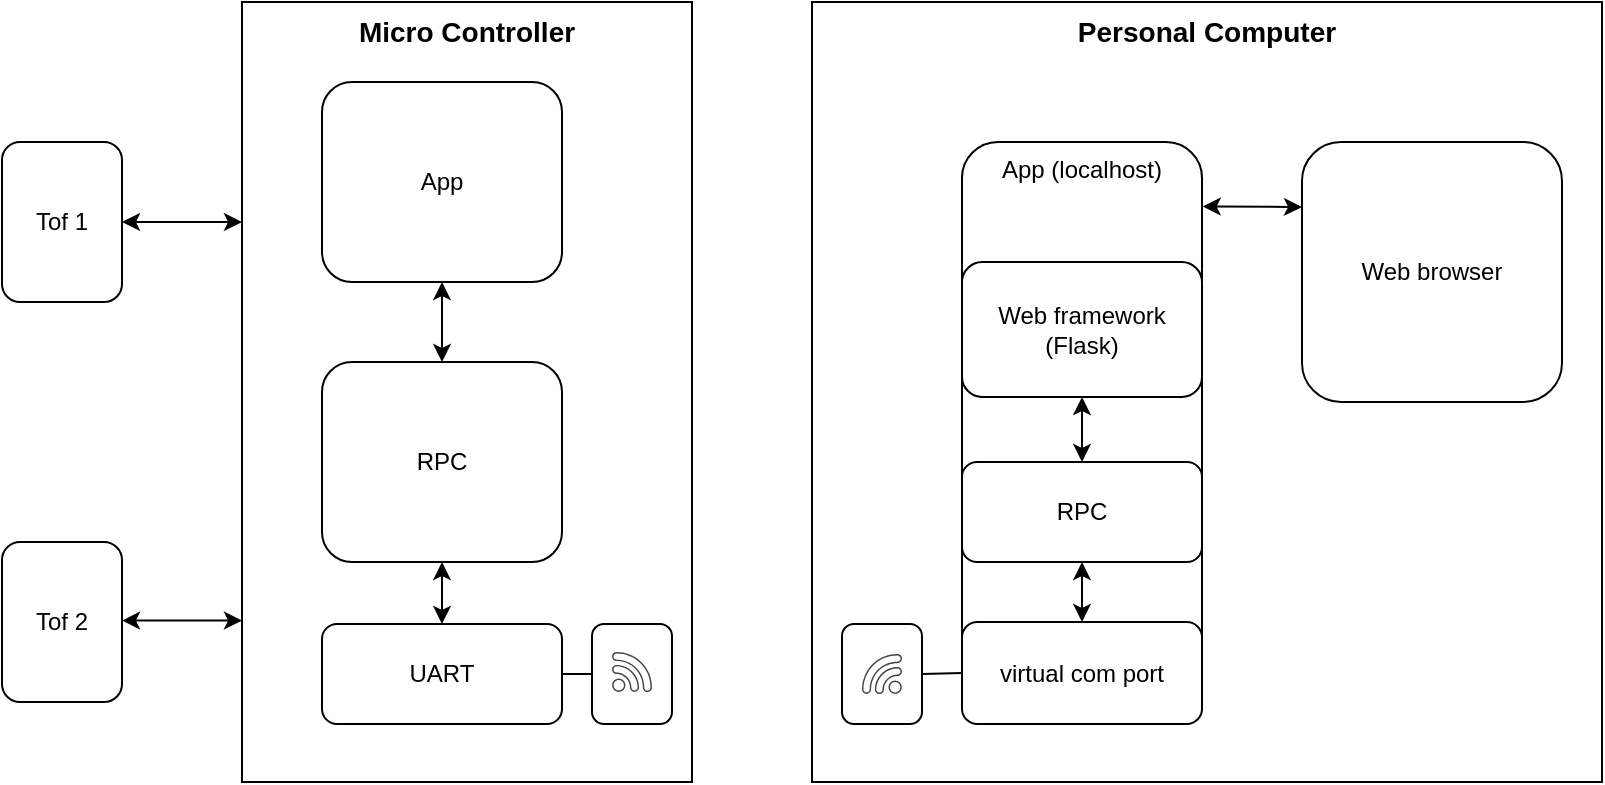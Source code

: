 <mxfile version="22.1.3" type="device">
  <diagram name="Page-1" id="PFca3m0gFsXZYnU675qT">
    <mxGraphModel dx="1050" dy="557" grid="1" gridSize="10" guides="1" tooltips="1" connect="1" arrows="1" fold="1" page="1" pageScale="1" pageWidth="1169" pageHeight="827" math="0" shadow="0">
      <root>
        <mxCell id="0" />
        <mxCell id="1" parent="0" />
        <mxCell id="ozAuj4fqt99PXr9e3eOP-6" value="Micro Controller" style="rounded=0;whiteSpace=wrap;html=1;fillColor=none;verticalAlign=top;fontStyle=1;fontSize=14;" vertex="1" parent="1">
          <mxGeometry x="305" y="219" width="225" height="390" as="geometry" />
        </mxCell>
        <mxCell id="ozAuj4fqt99PXr9e3eOP-3" value="RPC" style="rounded=1;whiteSpace=wrap;html=1;" vertex="1" parent="1">
          <mxGeometry x="345" y="399" width="120" height="100" as="geometry" />
        </mxCell>
        <mxCell id="ozAuj4fqt99PXr9e3eOP-4" value="App" style="rounded=1;whiteSpace=wrap;html=1;" vertex="1" parent="1">
          <mxGeometry x="345" y="259" width="120" height="100" as="geometry" />
        </mxCell>
        <mxCell id="ozAuj4fqt99PXr9e3eOP-5" value="" style="endArrow=classic;startArrow=classic;html=1;rounded=0;exitX=0.5;exitY=0;exitDx=0;exitDy=0;entryX=0.5;entryY=1;entryDx=0;entryDy=0;" edge="1" parent="1" source="ozAuj4fqt99PXr9e3eOP-3" target="ozAuj4fqt99PXr9e3eOP-4">
          <mxGeometry width="50" height="50" relative="1" as="geometry">
            <mxPoint x="615" y="429" as="sourcePoint" />
            <mxPoint x="665" y="379" as="targetPoint" />
          </mxGeometry>
        </mxCell>
        <mxCell id="ozAuj4fqt99PXr9e3eOP-7" value="UART" style="rounded=1;whiteSpace=wrap;html=1;" vertex="1" parent="1">
          <mxGeometry x="345" y="530" width="120" height="50" as="geometry" />
        </mxCell>
        <mxCell id="ozAuj4fqt99PXr9e3eOP-8" value="" style="endArrow=classic;startArrow=classic;html=1;rounded=0;exitX=0.5;exitY=0;exitDx=0;exitDy=0;entryX=0.5;entryY=1;entryDx=0;entryDy=0;" edge="1" parent="1" source="ozAuj4fqt99PXr9e3eOP-7" target="ozAuj4fqt99PXr9e3eOP-3">
          <mxGeometry width="50" height="50" relative="1" as="geometry">
            <mxPoint x="404.58" y="529" as="sourcePoint" />
            <mxPoint x="404.58" y="489" as="targetPoint" />
          </mxGeometry>
        </mxCell>
        <mxCell id="ozAuj4fqt99PXr9e3eOP-14" value="Personal Computer" style="rounded=0;whiteSpace=wrap;html=1;fillColor=none;verticalAlign=top;fontStyle=1;fontSize=14;" vertex="1" parent="1">
          <mxGeometry x="590" y="219" width="395" height="390" as="geometry" />
        </mxCell>
        <mxCell id="ozAuj4fqt99PXr9e3eOP-16" value="App (localhost)" style="rounded=1;whiteSpace=wrap;html=1;verticalAlign=top;" vertex="1" parent="1">
          <mxGeometry x="665" y="289" width="120" height="290" as="geometry" />
        </mxCell>
        <mxCell id="ozAuj4fqt99PXr9e3eOP-19" value="virtual com port" style="rounded=1;whiteSpace=wrap;html=1;" vertex="1" parent="1">
          <mxGeometry x="665" y="529" width="120" height="51" as="geometry" />
        </mxCell>
        <mxCell id="ozAuj4fqt99PXr9e3eOP-23" value="RPC" style="rounded=1;whiteSpace=wrap;html=1;" vertex="1" parent="1">
          <mxGeometry x="665" y="449" width="120" height="50" as="geometry" />
        </mxCell>
        <mxCell id="ozAuj4fqt99PXr9e3eOP-25" value="Web framework&lt;br&gt;(Flask)" style="rounded=1;whiteSpace=wrap;html=1;" vertex="1" parent="1">
          <mxGeometry x="665" y="349" width="120" height="67.5" as="geometry" />
        </mxCell>
        <mxCell id="ozAuj4fqt99PXr9e3eOP-26" value="Web browser" style="rounded=1;whiteSpace=wrap;html=1;" vertex="1" parent="1">
          <mxGeometry x="835" y="289" width="130" height="130" as="geometry" />
        </mxCell>
        <mxCell id="ozAuj4fqt99PXr9e3eOP-36" value="" style="endArrow=classic;startArrow=classic;html=1;rounded=0;" edge="1" parent="1" source="ozAuj4fqt99PXr9e3eOP-23" target="ozAuj4fqt99PXr9e3eOP-25">
          <mxGeometry width="50" height="50" relative="1" as="geometry">
            <mxPoint x="724.79" y="419" as="sourcePoint" />
            <mxPoint x="725" y="419" as="targetPoint" />
          </mxGeometry>
        </mxCell>
        <mxCell id="ozAuj4fqt99PXr9e3eOP-39" value="" style="endArrow=classic;startArrow=classic;html=1;rounded=0;exitX=0.5;exitY=0;exitDx=0;exitDy=0;entryX=0.5;entryY=1;entryDx=0;entryDy=0;" edge="1" parent="1" source="ozAuj4fqt99PXr9e3eOP-19" target="ozAuj4fqt99PXr9e3eOP-23">
          <mxGeometry width="50" height="50" relative="1" as="geometry">
            <mxPoint x="735" y="459" as="sourcePoint" />
            <mxPoint x="735" y="427" as="targetPoint" />
          </mxGeometry>
        </mxCell>
        <mxCell id="ozAuj4fqt99PXr9e3eOP-40" value="" style="endArrow=classic;startArrow=classic;html=1;rounded=0;entryX=0;entryY=0.25;entryDx=0;entryDy=0;exitX=1.003;exitY=0.111;exitDx=0;exitDy=0;exitPerimeter=0;" edge="1" parent="1" source="ozAuj4fqt99PXr9e3eOP-16" target="ozAuj4fqt99PXr9e3eOP-26">
          <mxGeometry width="50" height="50" relative="1" as="geometry">
            <mxPoint x="735" y="369" as="sourcePoint" />
            <mxPoint x="785" y="319" as="targetPoint" />
          </mxGeometry>
        </mxCell>
        <mxCell id="ozAuj4fqt99PXr9e3eOP-42" value="Tof 1" style="rounded=1;whiteSpace=wrap;html=1;" vertex="1" parent="1">
          <mxGeometry x="185" y="289" width="60" height="80" as="geometry" />
        </mxCell>
        <mxCell id="ozAuj4fqt99PXr9e3eOP-43" value="Tof 2" style="rounded=1;whiteSpace=wrap;html=1;" vertex="1" parent="1">
          <mxGeometry x="185" y="489" width="60" height="80" as="geometry" />
        </mxCell>
        <mxCell id="ozAuj4fqt99PXr9e3eOP-44" value="" style="endArrow=classic;startArrow=classic;html=1;rounded=0;exitX=1;exitY=0.5;exitDx=0;exitDy=0;" edge="1" parent="1" source="ozAuj4fqt99PXr9e3eOP-42">
          <mxGeometry width="50" height="50" relative="1" as="geometry">
            <mxPoint x="465" y="449" as="sourcePoint" />
            <mxPoint x="305" y="329" as="targetPoint" />
          </mxGeometry>
        </mxCell>
        <mxCell id="ozAuj4fqt99PXr9e3eOP-45" value="" style="endArrow=classic;startArrow=classic;html=1;rounded=0;exitX=1;exitY=0.5;exitDx=0;exitDy=0;" edge="1" parent="1">
          <mxGeometry width="50" height="50" relative="1" as="geometry">
            <mxPoint x="245" y="528.29" as="sourcePoint" />
            <mxPoint x="305" y="528.29" as="targetPoint" />
          </mxGeometry>
        </mxCell>
        <mxCell id="ozAuj4fqt99PXr9e3eOP-51" value="" style="rounded=1;whiteSpace=wrap;html=1;movable=1;resizable=1;rotatable=1;deletable=1;editable=1;locked=0;connectable=1;" vertex="1" parent="1">
          <mxGeometry x="480" y="530" width="40" height="50" as="geometry" />
        </mxCell>
        <mxCell id="ozAuj4fqt99PXr9e3eOP-46" value="" style="sketch=0;pointerEvents=1;shadow=0;dashed=0;html=1;strokeColor=none;fillColor=#434445;aspect=fixed;labelPosition=center;verticalLabelPosition=bottom;verticalAlign=top;align=center;outlineConnect=0;shape=mxgraph.vvd.wi_fi;movable=1;resizable=1;rotatable=1;deletable=1;editable=1;locked=0;connectable=1;" vertex="1" parent="1">
          <mxGeometry x="490" y="544" width="20" height="20" as="geometry" />
        </mxCell>
        <mxCell id="ozAuj4fqt99PXr9e3eOP-54" style="edgeStyle=orthogonalEdgeStyle;rounded=0;orthogonalLoop=1;jettySize=auto;html=1;exitX=0.5;exitY=1;exitDx=0;exitDy=0;" edge="1" parent="1" source="ozAuj4fqt99PXr9e3eOP-51" target="ozAuj4fqt99PXr9e3eOP-51">
          <mxGeometry relative="1" as="geometry" />
        </mxCell>
        <mxCell id="ozAuj4fqt99PXr9e3eOP-56" value="" style="rounded=1;whiteSpace=wrap;html=1;movable=1;resizable=1;rotatable=1;deletable=1;editable=1;locked=0;connectable=1;" vertex="1" parent="1">
          <mxGeometry x="605" y="530" width="40" height="50" as="geometry" />
        </mxCell>
        <mxCell id="ozAuj4fqt99PXr9e3eOP-47" value="" style="sketch=0;pointerEvents=1;shadow=0;dashed=0;html=1;strokeColor=none;fillColor=#434445;labelPosition=center;verticalLabelPosition=bottom;verticalAlign=top;align=center;outlineConnect=0;shape=mxgraph.vvd.wi_fi;aspect=fixed;direction=north;" vertex="1" parent="1">
          <mxGeometry x="615" y="545" width="20" height="20" as="geometry" />
        </mxCell>
        <mxCell id="ozAuj4fqt99PXr9e3eOP-64" value="" style="endArrow=none;html=1;rounded=0;exitX=1;exitY=0.5;exitDx=0;exitDy=0;entryX=0;entryY=0.5;entryDx=0;entryDy=0;" edge="1" parent="1" source="ozAuj4fqt99PXr9e3eOP-7" target="ozAuj4fqt99PXr9e3eOP-51">
          <mxGeometry width="50" height="50" relative="1" as="geometry">
            <mxPoint x="470" y="590" as="sourcePoint" />
            <mxPoint x="520" y="540" as="targetPoint" />
          </mxGeometry>
        </mxCell>
        <mxCell id="ozAuj4fqt99PXr9e3eOP-65" value="" style="endArrow=none;html=1;rounded=0;exitX=1;exitY=0.5;exitDx=0;exitDy=0;entryX=0;entryY=0.5;entryDx=0;entryDy=0;" edge="1" parent="1" source="ozAuj4fqt99PXr9e3eOP-56" target="ozAuj4fqt99PXr9e3eOP-19">
          <mxGeometry width="50" height="50" relative="1" as="geometry">
            <mxPoint x="620" y="580" as="sourcePoint" />
            <mxPoint x="670" y="530" as="targetPoint" />
          </mxGeometry>
        </mxCell>
      </root>
    </mxGraphModel>
  </diagram>
</mxfile>
